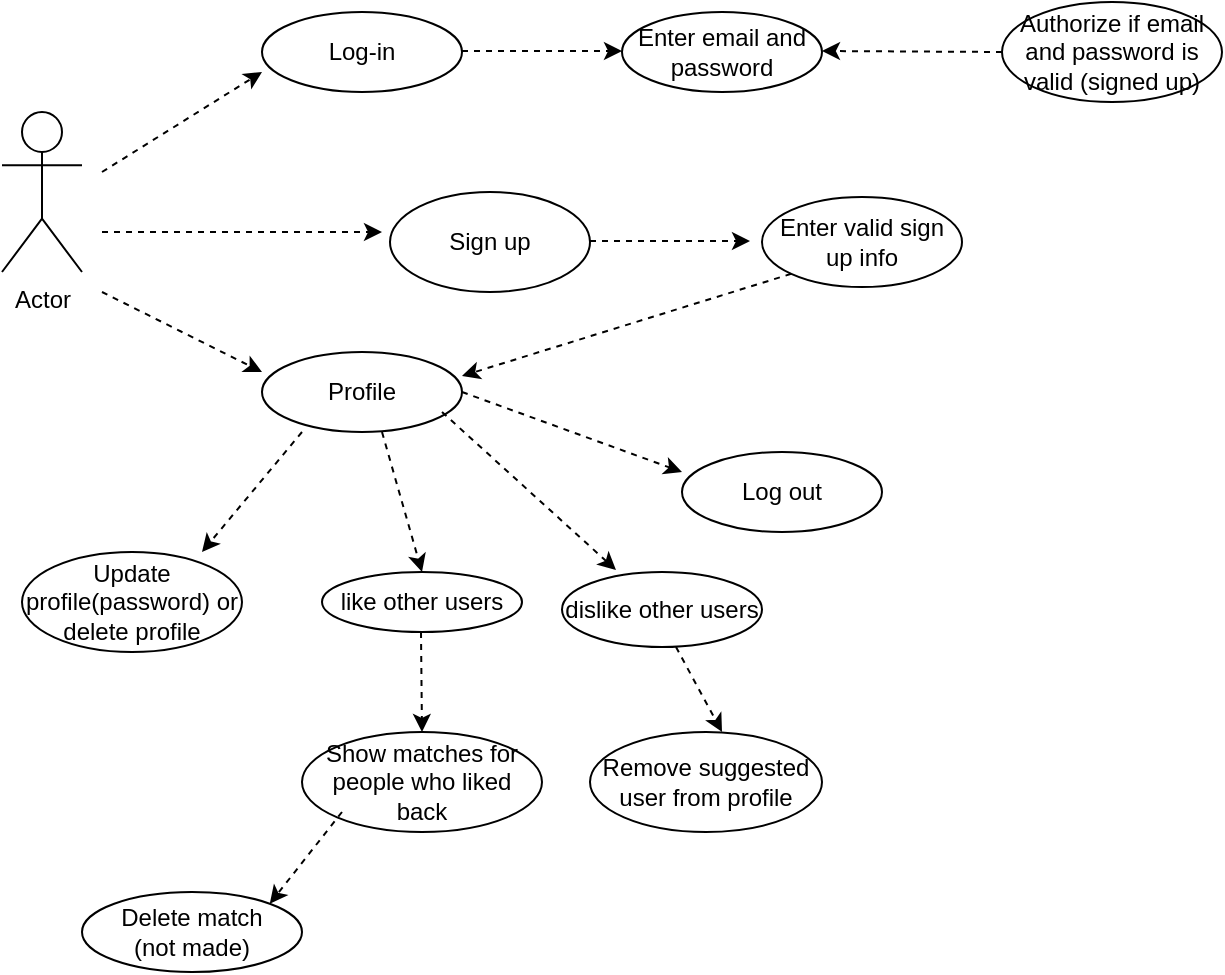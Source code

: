 <mxfile version="13.10.9" type="github" pages="3">
  <diagram id="mz4NtQ0hjTLKF19UNtrm" name="Page-1">
    <mxGraphModel dx="945" dy="563" grid="1" gridSize="10" guides="1" tooltips="1" connect="1" arrows="1" fold="1" page="1" pageScale="1" pageWidth="827" pageHeight="1169" math="0" shadow="0">
      <root>
        <mxCell id="0" />
        <mxCell id="1" parent="0" />
        <mxCell id="c_QXUGH23HBzM4ZQqKcR-1" value="Actor" style="shape=umlActor;verticalLabelPosition=bottom;verticalAlign=top;html=1;outlineConnect=0;" parent="1" vertex="1">
          <mxGeometry x="170" y="210" width="40" height="80" as="geometry" />
        </mxCell>
        <mxCell id="c_QXUGH23HBzM4ZQqKcR-6" value="" style="endArrow=classic;dashed=1;html=1;" parent="1" edge="1">
          <mxGeometry width="50" height="50" relative="1" as="geometry">
            <mxPoint x="220" y="240" as="sourcePoint" />
            <mxPoint x="300" y="190" as="targetPoint" />
          </mxGeometry>
        </mxCell>
        <mxCell id="c_QXUGH23HBzM4ZQqKcR-7" value="" style="endArrow=classic;dashed=1;html=1;" parent="1" edge="1">
          <mxGeometry width="50" height="50" relative="1" as="geometry">
            <mxPoint x="220" y="270" as="sourcePoint" />
            <mxPoint x="360" y="270" as="targetPoint" />
          </mxGeometry>
        </mxCell>
        <mxCell id="c_QXUGH23HBzM4ZQqKcR-9" value="Log-in" style="ellipse;whiteSpace=wrap;html=1;" parent="1" vertex="1">
          <mxGeometry x="300" y="160" width="100" height="40" as="geometry" />
        </mxCell>
        <mxCell id="c_QXUGH23HBzM4ZQqKcR-10" value="Sign up" style="ellipse;whiteSpace=wrap;html=1;" parent="1" vertex="1">
          <mxGeometry x="364" y="250" width="100" height="50" as="geometry" />
        </mxCell>
        <mxCell id="c_QXUGH23HBzM4ZQqKcR-11" value="Profile" style="ellipse;whiteSpace=wrap;html=1;" parent="1" vertex="1">
          <mxGeometry x="300" y="330" width="100" height="40" as="geometry" />
        </mxCell>
        <mxCell id="c_QXUGH23HBzM4ZQqKcR-12" value="" style="endArrow=classic;dashed=1;html=1;" parent="1" edge="1">
          <mxGeometry width="50" height="50" relative="1" as="geometry">
            <mxPoint x="464" y="274.5" as="sourcePoint" />
            <mxPoint x="544" y="274.5" as="targetPoint" />
          </mxGeometry>
        </mxCell>
        <mxCell id="c_QXUGH23HBzM4ZQqKcR-13" value="Enter valid sign up info" style="ellipse;whiteSpace=wrap;html=1;" parent="1" vertex="1">
          <mxGeometry x="550" y="252.5" width="100" height="45" as="geometry" />
        </mxCell>
        <mxCell id="c_QXUGH23HBzM4ZQqKcR-14" value="" style="endArrow=classic;dashed=1;html=1;" parent="1" edge="1">
          <mxGeometry width="50" height="50" relative="1" as="geometry">
            <mxPoint x="400" y="179.5" as="sourcePoint" />
            <mxPoint x="480" y="179.5" as="targetPoint" />
          </mxGeometry>
        </mxCell>
        <mxCell id="c_QXUGH23HBzM4ZQqKcR-15" value="Enter email and password" style="ellipse;whiteSpace=wrap;html=1;" parent="1" vertex="1">
          <mxGeometry x="480" y="160" width="100" height="40" as="geometry" />
        </mxCell>
        <mxCell id="c_QXUGH23HBzM4ZQqKcR-17" value="Authorize if email and password is valid (signed up)" style="ellipse;whiteSpace=wrap;html=1;" parent="1" vertex="1">
          <mxGeometry x="670" y="155" width="110" height="50" as="geometry" />
        </mxCell>
        <mxCell id="c_QXUGH23HBzM4ZQqKcR-18" value="" style="endArrow=classic;dashed=1;html=1;" parent="1" edge="1">
          <mxGeometry width="50" height="50" relative="1" as="geometry">
            <mxPoint x="670" y="180" as="sourcePoint" />
            <mxPoint x="580" y="179.5" as="targetPoint" />
          </mxGeometry>
        </mxCell>
        <mxCell id="c_QXUGH23HBzM4ZQqKcR-19" value="" style="endArrow=classic;dashed=1;html=1;entryX=0;entryY=0.25;entryDx=0;entryDy=0;entryPerimeter=0;" parent="1" target="c_QXUGH23HBzM4ZQqKcR-11" edge="1">
          <mxGeometry width="50" height="50" relative="1" as="geometry">
            <mxPoint x="220" y="300" as="sourcePoint" />
            <mxPoint x="300" y="350" as="targetPoint" />
          </mxGeometry>
        </mxCell>
        <mxCell id="c_QXUGH23HBzM4ZQqKcR-20" value="Update profile(password) or delete profile" style="ellipse;whiteSpace=wrap;html=1;" parent="1" vertex="1">
          <mxGeometry x="180" y="430" width="110" height="50" as="geometry" />
        </mxCell>
        <mxCell id="c_QXUGH23HBzM4ZQqKcR-21" value="" style="endArrow=classic;dashed=1;html=1;" parent="1" edge="1">
          <mxGeometry width="50" height="50" relative="1" as="geometry">
            <mxPoint x="320" y="370" as="sourcePoint" />
            <mxPoint x="270" y="430" as="targetPoint" />
          </mxGeometry>
        </mxCell>
        <mxCell id="c_QXUGH23HBzM4ZQqKcR-22" value="" style="endArrow=classic;dashed=1;html=1;" parent="1" edge="1">
          <mxGeometry width="50" height="50" relative="1" as="geometry">
            <mxPoint x="360" y="370" as="sourcePoint" />
            <mxPoint x="380" y="440" as="targetPoint" />
            <Array as="points" />
          </mxGeometry>
        </mxCell>
        <mxCell id="c_QXUGH23HBzM4ZQqKcR-23" value="like other users" style="ellipse;whiteSpace=wrap;html=1;" parent="1" vertex="1">
          <mxGeometry x="330" y="440" width="100" height="30" as="geometry" />
        </mxCell>
        <mxCell id="c_QXUGH23HBzM4ZQqKcR-25" value="" style="endArrow=classic;dashed=1;html=1;" parent="1" edge="1">
          <mxGeometry width="50" height="50" relative="1" as="geometry">
            <mxPoint x="379.5" y="470" as="sourcePoint" />
            <mxPoint x="380" y="520" as="targetPoint" />
          </mxGeometry>
        </mxCell>
        <mxCell id="c_QXUGH23HBzM4ZQqKcR-26" value="Show matches for people who liked back" style="ellipse;whiteSpace=wrap;html=1;" parent="1" vertex="1">
          <mxGeometry x="320" y="520" width="120" height="50" as="geometry" />
        </mxCell>
        <mxCell id="c_QXUGH23HBzM4ZQqKcR-27" value="dislike other users" style="ellipse;whiteSpace=wrap;html=1;" parent="1" vertex="1">
          <mxGeometry x="450" y="440" width="100" height="37.5" as="geometry" />
        </mxCell>
        <mxCell id="c_QXUGH23HBzM4ZQqKcR-28" value="" style="endArrow=classic;dashed=1;html=1;entryX=0.27;entryY=-0.027;entryDx=0;entryDy=0;entryPerimeter=0;" parent="1" target="c_QXUGH23HBzM4ZQqKcR-27" edge="1">
          <mxGeometry width="50" height="50" relative="1" as="geometry">
            <mxPoint x="390" y="360" as="sourcePoint" />
            <mxPoint x="440" y="410" as="targetPoint" />
          </mxGeometry>
        </mxCell>
        <mxCell id="c_QXUGH23HBzM4ZQqKcR-29" value="Remove suggested user from profile" style="ellipse;whiteSpace=wrap;html=1;" parent="1" vertex="1">
          <mxGeometry x="464" y="520" width="116" height="50" as="geometry" />
        </mxCell>
        <mxCell id="c_QXUGH23HBzM4ZQqKcR-31" value="" style="endArrow=classic;dashed=1;html=1;" parent="1" edge="1">
          <mxGeometry width="50" height="50" relative="1" as="geometry">
            <mxPoint x="507" y="477.5" as="sourcePoint" />
            <mxPoint x="530" y="520" as="targetPoint" />
            <Array as="points" />
          </mxGeometry>
        </mxCell>
        <mxCell id="c_QXUGH23HBzM4ZQqKcR-32" value="Delete match&lt;br&gt;(not made)" style="ellipse;whiteSpace=wrap;html=1;" parent="1" vertex="1">
          <mxGeometry x="210" y="600" width="110" height="40" as="geometry" />
        </mxCell>
        <mxCell id="c_QXUGH23HBzM4ZQqKcR-33" value="" style="endArrow=classic;dashed=1;html=1;entryX=1;entryY=0;entryDx=0;entryDy=0;" parent="1" target="c_QXUGH23HBzM4ZQqKcR-32" edge="1">
          <mxGeometry width="50" height="50" relative="1" as="geometry">
            <mxPoint x="340" y="560" as="sourcePoint" />
            <mxPoint x="300" y="610" as="targetPoint" />
            <Array as="points" />
          </mxGeometry>
        </mxCell>
        <mxCell id="c_QXUGH23HBzM4ZQqKcR-34" value="Log out" style="ellipse;whiteSpace=wrap;html=1;" parent="1" vertex="1">
          <mxGeometry x="510" y="380" width="100" height="40" as="geometry" />
        </mxCell>
        <mxCell id="c_QXUGH23HBzM4ZQqKcR-35" value="" style="endArrow=classic;dashed=1;html=1;entryX=0;entryY=0.25;entryDx=0;entryDy=0;entryPerimeter=0;" parent="1" target="c_QXUGH23HBzM4ZQqKcR-34" edge="1">
          <mxGeometry width="50" height="50" relative="1" as="geometry">
            <mxPoint x="400" y="350" as="sourcePoint" />
            <mxPoint x="470" y="400" as="targetPoint" />
          </mxGeometry>
        </mxCell>
        <mxCell id="c_QXUGH23HBzM4ZQqKcR-36" value="" style="endArrow=classic;dashed=1;html=1;entryX=1;entryY=0.3;entryDx=0;entryDy=0;entryPerimeter=0;exitX=0;exitY=1;exitDx=0;exitDy=0;" parent="1" target="c_QXUGH23HBzM4ZQqKcR-11" edge="1" source="c_QXUGH23HBzM4ZQqKcR-13">
          <mxGeometry width="50" height="50" relative="1" as="geometry">
            <mxPoint x="580" y="252.5" as="sourcePoint" />
            <mxPoint x="470" y="222.5" as="targetPoint" />
            <Array as="points" />
          </mxGeometry>
        </mxCell>
      </root>
    </mxGraphModel>
  </diagram>
  <diagram id="GUn4Pn8s8B4jcH3dNPus" name="Page-2">
    <mxGraphModel dx="945" dy="563" grid="1" gridSize="10" guides="1" tooltips="1" connect="1" arrows="1" fold="1" page="1" pageScale="1" pageWidth="827" pageHeight="1169" math="0" shadow="0">
      <root>
        <mxCell id="xOqkFLa8QIcaqyiqz0Sf-0" />
        <mxCell id="xOqkFLa8QIcaqyiqz0Sf-1" parent="xOqkFLa8QIcaqyiqz0Sf-0" />
        <mxCell id="xOqkFLa8QIcaqyiqz0Sf-6" value="User" style="swimlane;fontStyle=1;align=center;verticalAlign=top;childLayout=stackLayout;horizontal=1;startSize=26;horizontalStack=0;resizeParent=1;resizeParentMax=0;resizeLast=0;collapsible=1;marginBottom=0;" parent="xOqkFLa8QIcaqyiqz0Sf-1" vertex="1">
          <mxGeometry x="110" y="140" width="160" height="250" as="geometry" />
        </mxCell>
        <mxCell id="xOqkFLa8QIcaqyiqz0Sf-7" value="+ userID: id&#xa;+ userName: string&#xa;- email: string&#xa;- birthday: number&#xa;- gender: string&#xa;- interest: string&#xa;" style="text;strokeColor=none;fillColor=none;align=left;verticalAlign=top;spacingLeft=4;spacingRight=4;overflow=hidden;rotatable=0;points=[[0,0.5],[1,0.5]];portConstraint=eastwest;" parent="xOqkFLa8QIcaqyiqz0Sf-6" vertex="1">
          <mxGeometry y="26" width="160" height="94" as="geometry" />
        </mxCell>
        <mxCell id="xOqkFLa8QIcaqyiqz0Sf-8" value="" style="line;strokeWidth=1;fillColor=none;align=left;verticalAlign=middle;spacingTop=-1;spacingLeft=3;spacingRight=3;rotatable=0;labelPosition=right;points=[];portConstraint=eastwest;" parent="xOqkFLa8QIcaqyiqz0Sf-6" vertex="1">
          <mxGeometry y="120" width="160" height="8" as="geometry" />
        </mxCell>
        <mxCell id="xOqkFLa8QIcaqyiqz0Sf-9" value="+ logIn&#xa;+ logOut&#xa;+ updateProfile&#xa;likeUser()&#xa;dislikeUser()&#xa;deleteMatch()&#xa;viewMatches()" style="text;strokeColor=none;fillColor=none;align=left;verticalAlign=top;spacingLeft=4;spacingRight=4;overflow=hidden;rotatable=0;points=[[0,0.5],[1,0.5]];portConstraint=eastwest;" parent="xOqkFLa8QIcaqyiqz0Sf-6" vertex="1">
          <mxGeometry y="128" width="160" height="122" as="geometry" />
        </mxCell>
        <mxCell id="xOqkFLa8QIcaqyiqz0Sf-10" value="Interest" style="swimlane;fontStyle=1;align=center;verticalAlign=top;childLayout=stackLayout;horizontal=1;startSize=26;horizontalStack=0;resizeParent=1;resizeParentMax=0;resizeLast=0;collapsible=1;marginBottom=0;" parent="xOqkFLa8QIcaqyiqz0Sf-1" vertex="1">
          <mxGeometry x="414" y="150" width="160" height="108" as="geometry" />
        </mxCell>
        <mxCell id="xOqkFLa8QIcaqyiqz0Sf-11" value="+ interestID: id&#xa;+ interestName: string" style="text;strokeColor=none;fillColor=none;align=left;verticalAlign=top;spacingLeft=4;spacingRight=4;overflow=hidden;rotatable=0;points=[[0,0.5],[1,0.5]];portConstraint=eastwest;" parent="xOqkFLa8QIcaqyiqz0Sf-10" vertex="1">
          <mxGeometry y="26" width="160" height="44" as="geometry" />
        </mxCell>
        <mxCell id="xOqkFLa8QIcaqyiqz0Sf-12" value="" style="line;strokeWidth=1;fillColor=none;align=left;verticalAlign=middle;spacingTop=-1;spacingLeft=3;spacingRight=3;rotatable=0;labelPosition=right;points=[];portConstraint=eastwest;" parent="xOqkFLa8QIcaqyiqz0Sf-10" vertex="1">
          <mxGeometry y="70" width="160" height="38" as="geometry" />
        </mxCell>
        <mxCell id="xOqkFLa8QIcaqyiqz0Sf-14" value="Match" style="swimlane;fontStyle=1;align=center;verticalAlign=top;childLayout=stackLayout;horizontal=1;startSize=26;horizontalStack=0;resizeParent=1;resizeParentMax=0;resizeLast=0;collapsible=1;marginBottom=0;" parent="xOqkFLa8QIcaqyiqz0Sf-1" vertex="1">
          <mxGeometry x="414" y="300" width="160" height="124" as="geometry" />
        </mxCell>
        <mxCell id="xOqkFLa8QIcaqyiqz0Sf-15" value="user1ID: id&#xa;user1liked: string&#xa;user2ID: ID&#xa;user2liked: string" style="text;strokeColor=none;fillColor=none;align=left;verticalAlign=top;spacingLeft=4;spacingRight=4;overflow=hidden;rotatable=0;points=[[0,0.5],[1,0.5]];portConstraint=eastwest;" parent="xOqkFLa8QIcaqyiqz0Sf-14" vertex="1">
          <mxGeometry y="26" width="160" height="64" as="geometry" />
        </mxCell>
        <mxCell id="xOqkFLa8QIcaqyiqz0Sf-16" value="" style="line;strokeWidth=1;fillColor=none;align=left;verticalAlign=middle;spacingTop=-1;spacingLeft=3;spacingRight=3;rotatable=0;labelPosition=right;points=[];portConstraint=eastwest;" parent="xOqkFLa8QIcaqyiqz0Sf-14" vertex="1">
          <mxGeometry y="90" width="160" height="8" as="geometry" />
        </mxCell>
        <mxCell id="xOqkFLa8QIcaqyiqz0Sf-17" value="checkIfMatch()" style="text;strokeColor=none;fillColor=none;align=left;verticalAlign=top;spacingLeft=4;spacingRight=4;overflow=hidden;rotatable=0;points=[[0,0.5],[1,0.5]];portConstraint=eastwest;" parent="xOqkFLa8QIcaqyiqz0Sf-14" vertex="1">
          <mxGeometry y="98" width="160" height="26" as="geometry" />
        </mxCell>
        <mxCell id="xOqkFLa8QIcaqyiqz0Sf-18" value="" style="line;strokeWidth=2;html=1;" parent="xOqkFLa8QIcaqyiqz0Sf-1" vertex="1">
          <mxGeometry x="350" y="180" width="64" height="10" as="geometry" />
        </mxCell>
        <mxCell id="xOqkFLa8QIcaqyiqz0Sf-19" value="" style="line;strokeWidth=2;html=1;rotation=90;" parent="xOqkFLa8QIcaqyiqz0Sf-1" vertex="1">
          <mxGeometry x="320" y="220" width="40" height="10" as="geometry" />
        </mxCell>
        <mxCell id="xOqkFLa8QIcaqyiqz0Sf-20" value="" style="line;strokeWidth=2;html=1;" parent="xOqkFLa8QIcaqyiqz0Sf-1" vertex="1">
          <mxGeometry x="270" y="248" width="50" height="10" as="geometry" />
        </mxCell>
        <mxCell id="xOqkFLa8QIcaqyiqz0Sf-21" value="1..*" style="text;html=1;strokeColor=none;fillColor=none;align=center;verticalAlign=middle;whiteSpace=wrap;rounded=0;" parent="xOqkFLa8QIcaqyiqz0Sf-1" vertex="1">
          <mxGeometry x="320" y="180" width="40" height="20" as="geometry" />
        </mxCell>
        <mxCell id="xOqkFLa8QIcaqyiqz0Sf-22" value="1..*" style="text;html=1;strokeColor=none;fillColor=none;align=center;verticalAlign=middle;whiteSpace=wrap;rounded=0;" parent="xOqkFLa8QIcaqyiqz0Sf-1" vertex="1">
          <mxGeometry x="320" y="243" width="30" height="20" as="geometry" />
        </mxCell>
        <mxCell id="xOqkFLa8QIcaqyiqz0Sf-24" value="" style="line;strokeWidth=2;html=1;" parent="xOqkFLa8QIcaqyiqz0Sf-1" vertex="1">
          <mxGeometry x="364" y="360" width="50" height="10" as="geometry" />
        </mxCell>
        <mxCell id="xOqkFLa8QIcaqyiqz0Sf-26" value="" style="line;strokeWidth=2;html=1;direction=south;" parent="xOqkFLa8QIcaqyiqz0Sf-1" vertex="1">
          <mxGeometry x="340" y="310" width="10" height="40" as="geometry" />
        </mxCell>
        <mxCell id="xOqkFLa8QIcaqyiqz0Sf-28" value="" style="line;strokeWidth=2;html=1;" parent="xOqkFLa8QIcaqyiqz0Sf-1" vertex="1">
          <mxGeometry x="270" y="300" width="50" height="10" as="geometry" />
        </mxCell>
        <mxCell id="xOqkFLa8QIcaqyiqz0Sf-29" value="1..*" style="text;html=1;strokeColor=none;fillColor=none;align=center;verticalAlign=middle;whiteSpace=wrap;rounded=0;" parent="xOqkFLa8QIcaqyiqz0Sf-1" vertex="1">
          <mxGeometry x="325" y="352" width="40" height="20" as="geometry" />
        </mxCell>
        <mxCell id="xOqkFLa8QIcaqyiqz0Sf-30" value="1..2" style="text;html=1;strokeColor=none;fillColor=none;align=center;verticalAlign=middle;whiteSpace=wrap;rounded=0;" parent="xOqkFLa8QIcaqyiqz0Sf-1" vertex="1">
          <mxGeometry x="315" y="290" width="40" height="20" as="geometry" />
        </mxCell>
      </root>
    </mxGraphModel>
  </diagram>
  <diagram id="grVHbzAiOt29YboG5wz8" name="Page-3">
    <mxGraphModel dx="945" dy="563" grid="1" gridSize="10" guides="1" tooltips="1" connect="1" arrows="1" fold="1" page="1" pageScale="1" pageWidth="827" pageHeight="1169" math="0" shadow="0">
      <root>
        <mxCell id="Jqd0S0pl4vhjBx4uWYlq-0" />
        <mxCell id="Jqd0S0pl4vhjBx4uWYlq-1" parent="Jqd0S0pl4vhjBx4uWYlq-0" />
        <mxCell id="Jqd0S0pl4vhjBx4uWYlq-3" value="" style="rounded=0;whiteSpace=wrap;html=1;" vertex="1" parent="Jqd0S0pl4vhjBx4uWYlq-1">
          <mxGeometry x="280" y="80" width="180" height="270" as="geometry" />
        </mxCell>
        <mxCell id="Jqd0S0pl4vhjBx4uWYlq-4" value="" style="rounded=0;whiteSpace=wrap;html=1;" vertex="1" parent="Jqd0S0pl4vhjBx4uWYlq-1">
          <mxGeometry x="500" y="80" width="180" height="270" as="geometry" />
        </mxCell>
        <mxCell id="Jqd0S0pl4vhjBx4uWYlq-5" value="" style="rounded=0;whiteSpace=wrap;html=1;" vertex="1" parent="Jqd0S0pl4vhjBx4uWYlq-1">
          <mxGeometry x="60" y="80" width="180" height="270" as="geometry" />
        </mxCell>
        <mxCell id="Jqd0S0pl4vhjBx4uWYlq-6" value="Controller" style="text;html=1;strokeColor=none;fillColor=none;align=center;verticalAlign=middle;whiteSpace=wrap;rounded=0;" vertex="1" parent="Jqd0S0pl4vhjBx4uWYlq-1">
          <mxGeometry x="330" y="40" width="80" height="30" as="geometry" />
        </mxCell>
        <mxCell id="Jqd0S0pl4vhjBx4uWYlq-8" value="View" style="text;html=1;strokeColor=none;fillColor=none;align=center;verticalAlign=middle;whiteSpace=wrap;rounded=0;" vertex="1" parent="Jqd0S0pl4vhjBx4uWYlq-1">
          <mxGeometry x="570" y="50" width="40" height="20" as="geometry" />
        </mxCell>
        <mxCell id="Jqd0S0pl4vhjBx4uWYlq-10" value="Model" style="text;html=1;strokeColor=none;fillColor=none;align=center;verticalAlign=middle;whiteSpace=wrap;rounded=0;" vertex="1" parent="Jqd0S0pl4vhjBx4uWYlq-1">
          <mxGeometry x="130" y="50" width="40" height="20" as="geometry" />
        </mxCell>
        <mxCell id="Jqd0S0pl4vhjBx4uWYlq-12" value="" style="rounded=0;whiteSpace=wrap;html=1;" vertex="1" parent="Jqd0S0pl4vhjBx4uWYlq-1">
          <mxGeometry x="90" y="120" width="120" height="40" as="geometry" />
        </mxCell>
        <mxCell id="Jqd0S0pl4vhjBx4uWYlq-13" value="Use.js" style="text;html=1;strokeColor=none;fillColor=none;align=center;verticalAlign=middle;whiteSpace=wrap;rounded=0;" vertex="1" parent="Jqd0S0pl4vhjBx4uWYlq-1">
          <mxGeometry x="130" y="130" width="40" height="20" as="geometry" />
        </mxCell>
        <mxCell id="Jqd0S0pl4vhjBx4uWYlq-15" value="frontController.js" style="rounded=0;whiteSpace=wrap;html=1;" vertex="1" parent="Jqd0S0pl4vhjBx4uWYlq-1">
          <mxGeometry x="310" y="120" width="120" height="40" as="geometry" />
        </mxCell>
        <mxCell id="Jqd0S0pl4vhjBx4uWYlq-16" value="" style="rounded=0;whiteSpace=wrap;html=1;" vertex="1" parent="Jqd0S0pl4vhjBx4uWYlq-1">
          <mxGeometry x="310" y="190" width="120" height="40" as="geometry" />
        </mxCell>
        <mxCell id="Jqd0S0pl4vhjBx4uWYlq-17" value="" style="rounded=0;whiteSpace=wrap;html=1;" vertex="1" parent="Jqd0S0pl4vhjBx4uWYlq-1">
          <mxGeometry x="310" y="260" width="120" height="40" as="geometry" />
        </mxCell>
        <mxCell id="Jqd0S0pl4vhjBx4uWYlq-18" value="matchesController.js" style="text;html=1;strokeColor=none;fillColor=none;align=center;verticalAlign=middle;whiteSpace=wrap;rounded=0;" vertex="1" parent="Jqd0S0pl4vhjBx4uWYlq-1">
          <mxGeometry x="350" y="200" width="40" height="20" as="geometry" />
        </mxCell>
        <mxCell id="Jqd0S0pl4vhjBx4uWYlq-19" value="userController.js" style="text;html=1;strokeColor=none;fillColor=none;align=center;verticalAlign=middle;whiteSpace=wrap;rounded=0;" vertex="1" parent="Jqd0S0pl4vhjBx4uWYlq-1">
          <mxGeometry x="350" y="270" width="40" height="20" as="geometry" />
        </mxCell>
        <mxCell id="Jqd0S0pl4vhjBx4uWYlq-20" value="login.html" style="rounded=0;whiteSpace=wrap;html=1;" vertex="1" parent="Jqd0S0pl4vhjBx4uWYlq-1">
          <mxGeometry x="530" y="100" width="120" height="40" as="geometry" />
        </mxCell>
        <mxCell id="Jqd0S0pl4vhjBx4uWYlq-21" value="register.html" style="rounded=0;whiteSpace=wrap;html=1;" vertex="1" parent="Jqd0S0pl4vhjBx4uWYlq-1">
          <mxGeometry x="530" y="150" width="120" height="40" as="geometry" />
        </mxCell>
        <mxCell id="Jqd0S0pl4vhjBx4uWYlq-22" value="profile.ejs" style="rounded=0;whiteSpace=wrap;html=1;" vertex="1" parent="Jqd0S0pl4vhjBx4uWYlq-1">
          <mxGeometry x="530" y="200" width="120" height="40" as="geometry" />
        </mxCell>
        <mxCell id="Jqd0S0pl4vhjBx4uWYlq-23" value="possibleMatches.ejs" style="rounded=0;whiteSpace=wrap;html=1;" vertex="1" parent="Jqd0S0pl4vhjBx4uWYlq-1">
          <mxGeometry x="530" y="250" width="120" height="40" as="geometry" />
        </mxCell>
        <mxCell id="Jqd0S0pl4vhjBx4uWYlq-24" value="matches.ejs" style="rounded=0;whiteSpace=wrap;html=1;" vertex="1" parent="Jqd0S0pl4vhjBx4uWYlq-1">
          <mxGeometry x="530" y="300" width="120" height="40" as="geometry" />
        </mxCell>
        <mxCell id="Jqd0S0pl4vhjBx4uWYlq-27" value="routes" style="rounded=0;whiteSpace=wrap;html=1;" vertex="1" parent="Jqd0S0pl4vhjBx4uWYlq-1">
          <mxGeometry x="295" y="410" width="150" height="70" as="geometry" />
        </mxCell>
        <mxCell id="Jqd0S0pl4vhjBx4uWYlq-29" value="" style="endArrow=classic;html=1;entryX=0.5;entryY=1;entryDx=0;entryDy=0;exitX=0.5;exitY=0;exitDx=0;exitDy=0;" edge="1" parent="Jqd0S0pl4vhjBx4uWYlq-1" source="Jqd0S0pl4vhjBx4uWYlq-27" target="Jqd0S0pl4vhjBx4uWYlq-3">
          <mxGeometry width="50" height="50" relative="1" as="geometry">
            <mxPoint x="350" y="400" as="sourcePoint" />
            <mxPoint x="370" y="410" as="targetPoint" />
          </mxGeometry>
        </mxCell>
        <mxCell id="Jqd0S0pl4vhjBx4uWYlq-30" value="" style="endArrow=classic;startArrow=classic;html=1;entryX=-0.006;entryY=0.448;entryDx=0;entryDy=0;entryPerimeter=0;" edge="1" parent="Jqd0S0pl4vhjBx4uWYlq-1" source="Jqd0S0pl4vhjBx4uWYlq-5" target="Jqd0S0pl4vhjBx4uWYlq-3">
          <mxGeometry width="50" height="50" relative="1" as="geometry">
            <mxPoint x="240" y="240" as="sourcePoint" />
            <mxPoint x="290" y="190" as="targetPoint" />
            <Array as="points">
              <mxPoint x="260" y="200" />
            </Array>
          </mxGeometry>
        </mxCell>
        <mxCell id="Jqd0S0pl4vhjBx4uWYlq-32" value="" style="endArrow=classic;html=1;entryX=-0.011;entryY=0.456;entryDx=0;entryDy=0;entryPerimeter=0;" edge="1" parent="Jqd0S0pl4vhjBx4uWYlq-1" source="Jqd0S0pl4vhjBx4uWYlq-3" target="Jqd0S0pl4vhjBx4uWYlq-4">
          <mxGeometry width="50" height="50" relative="1" as="geometry">
            <mxPoint x="540" y="460" as="sourcePoint" />
            <mxPoint x="580" y="460" as="targetPoint" />
            <Array as="points">
              <mxPoint x="480" y="200" />
            </Array>
          </mxGeometry>
        </mxCell>
        <mxCell id="Jqd0S0pl4vhjBx4uWYlq-33" value="mySql database" style="rounded=0;whiteSpace=wrap;html=1;" vertex="1" parent="Jqd0S0pl4vhjBx4uWYlq-1">
          <mxGeometry x="70" y="410" width="150" height="70" as="geometry" />
        </mxCell>
        <mxCell id="Jqd0S0pl4vhjBx4uWYlq-36" value="" style="endArrow=classic;startArrow=classic;html=1;entryX=0.5;entryY=1;entryDx=0;entryDy=0;exitX=0.5;exitY=0;exitDx=0;exitDy=0;" edge="1" parent="Jqd0S0pl4vhjBx4uWYlq-1" source="Jqd0S0pl4vhjBx4uWYlq-33" target="Jqd0S0pl4vhjBx4uWYlq-5">
          <mxGeometry width="50" height="50" relative="1" as="geometry">
            <mxPoint x="120" y="410" as="sourcePoint" />
            <mxPoint x="170" y="360" as="targetPoint" />
          </mxGeometry>
        </mxCell>
        <mxCell id="Jqd0S0pl4vhjBx4uWYlq-37" value="user request" style="rounded=0;whiteSpace=wrap;html=1;" vertex="1" parent="Jqd0S0pl4vhjBx4uWYlq-1">
          <mxGeometry x="520" y="410" width="150" height="70" as="geometry" />
        </mxCell>
        <mxCell id="Jqd0S0pl4vhjBx4uWYlq-38" value="" style="endArrow=classic;html=1;entryX=1;entryY=0.5;entryDx=0;entryDy=0;exitX=0;exitY=0.5;exitDx=0;exitDy=0;" edge="1" parent="Jqd0S0pl4vhjBx4uWYlq-1" source="Jqd0S0pl4vhjBx4uWYlq-37" target="Jqd0S0pl4vhjBx4uWYlq-27">
          <mxGeometry width="50" height="50" relative="1" as="geometry">
            <mxPoint x="470" y="450" as="sourcePoint" />
            <mxPoint x="520" y="400" as="targetPoint" />
          </mxGeometry>
        </mxCell>
        <mxCell id="Jqd0S0pl4vhjBx4uWYlq-39" value="" style="endArrow=classic;html=1;entryX=0.5;entryY=0;entryDx=0;entryDy=0;" edge="1" parent="Jqd0S0pl4vhjBx4uWYlq-1" target="Jqd0S0pl4vhjBx4uWYlq-37">
          <mxGeometry width="50" height="50" relative="1" as="geometry">
            <mxPoint x="594.5" y="350" as="sourcePoint" />
            <mxPoint x="594.5" y="400" as="targetPoint" />
          </mxGeometry>
        </mxCell>
      </root>
    </mxGraphModel>
  </diagram>
</mxfile>
